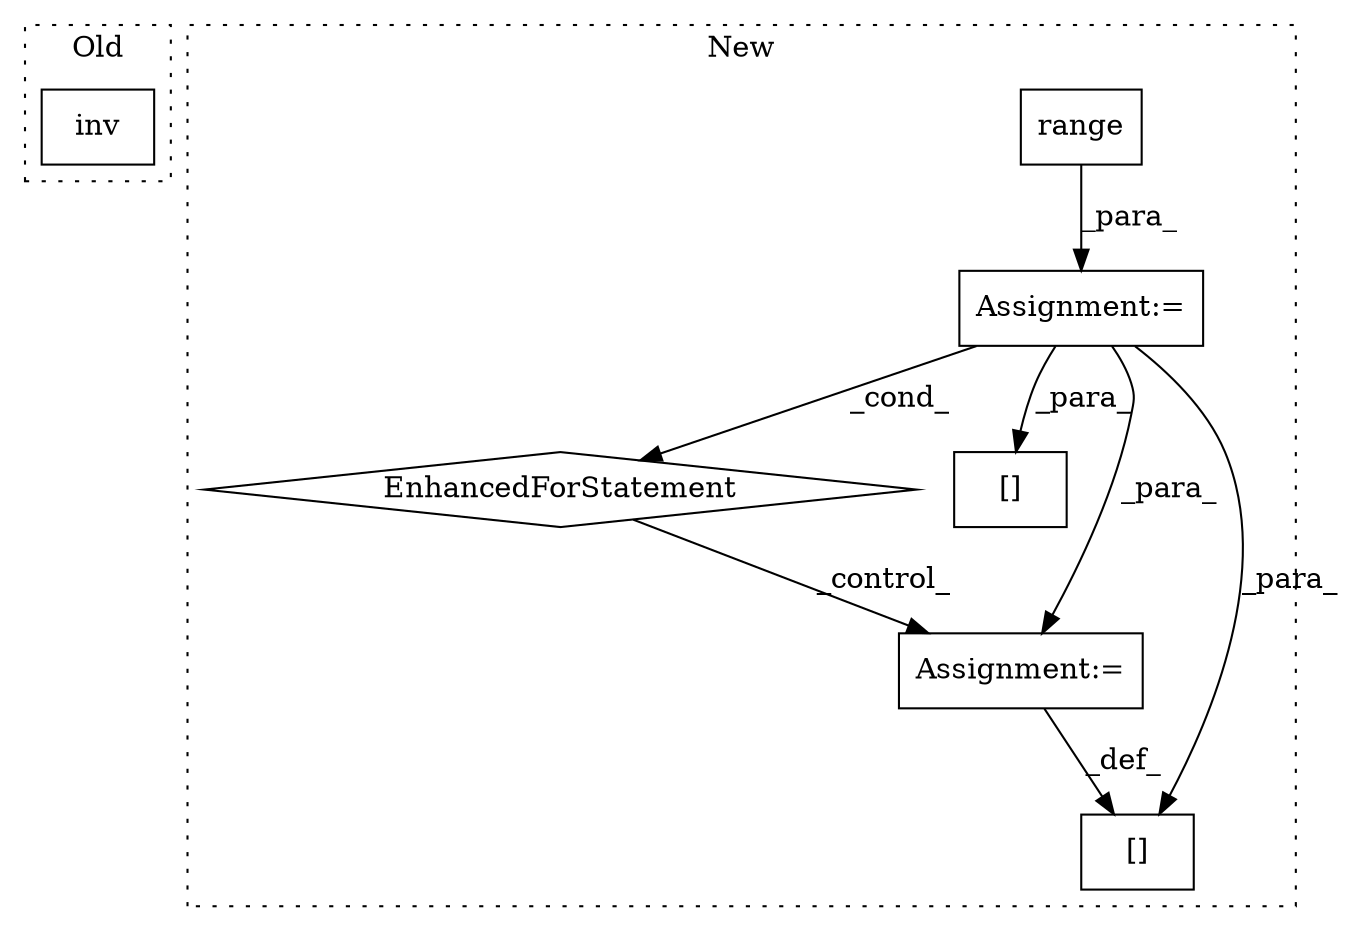 digraph G {
subgraph cluster0 {
1 [label="inv" a="32" s="1191,1232" l="4,1" shape="box"];
label = "Old";
style="dotted";
}
subgraph cluster1 {
2 [label="EnhancedForStatement" a="70" s="1179,1256" l="57,2" shape="diamond"];
3 [label="range" a="32" s="1244,1255" l="6,1" shape="box"];
4 [label="[]" a="2" s="1268,1306" l="23,2" shape="box"];
5 [label="Assignment:=" a="7" s="1179,1256" l="57,2" shape="box"];
6 [label="[]" a="2" s="1268,1306" l="23,2" shape="box"];
7 [label="Assignment:=" a="7" s="1308" l="2" shape="box"];
label = "New";
style="dotted";
}
2 -> 7 [label="_control_"];
3 -> 5 [label="_para_"];
5 -> 6 [label="_para_"];
5 -> 4 [label="_para_"];
5 -> 2 [label="_cond_"];
5 -> 7 [label="_para_"];
7 -> 6 [label="_def_"];
}